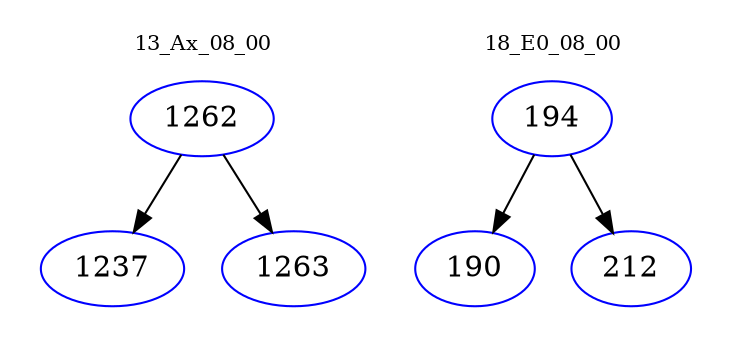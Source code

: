 digraph{
subgraph cluster_0 {
color = white
label = "13_Ax_08_00";
fontsize=10;
T0_1262 [label="1262", color="blue"]
T0_1262 -> T0_1237 [color="black"]
T0_1237 [label="1237", color="blue"]
T0_1262 -> T0_1263 [color="black"]
T0_1263 [label="1263", color="blue"]
}
subgraph cluster_1 {
color = white
label = "18_E0_08_00";
fontsize=10;
T1_194 [label="194", color="blue"]
T1_194 -> T1_190 [color="black"]
T1_190 [label="190", color="blue"]
T1_194 -> T1_212 [color="black"]
T1_212 [label="212", color="blue"]
}
}
